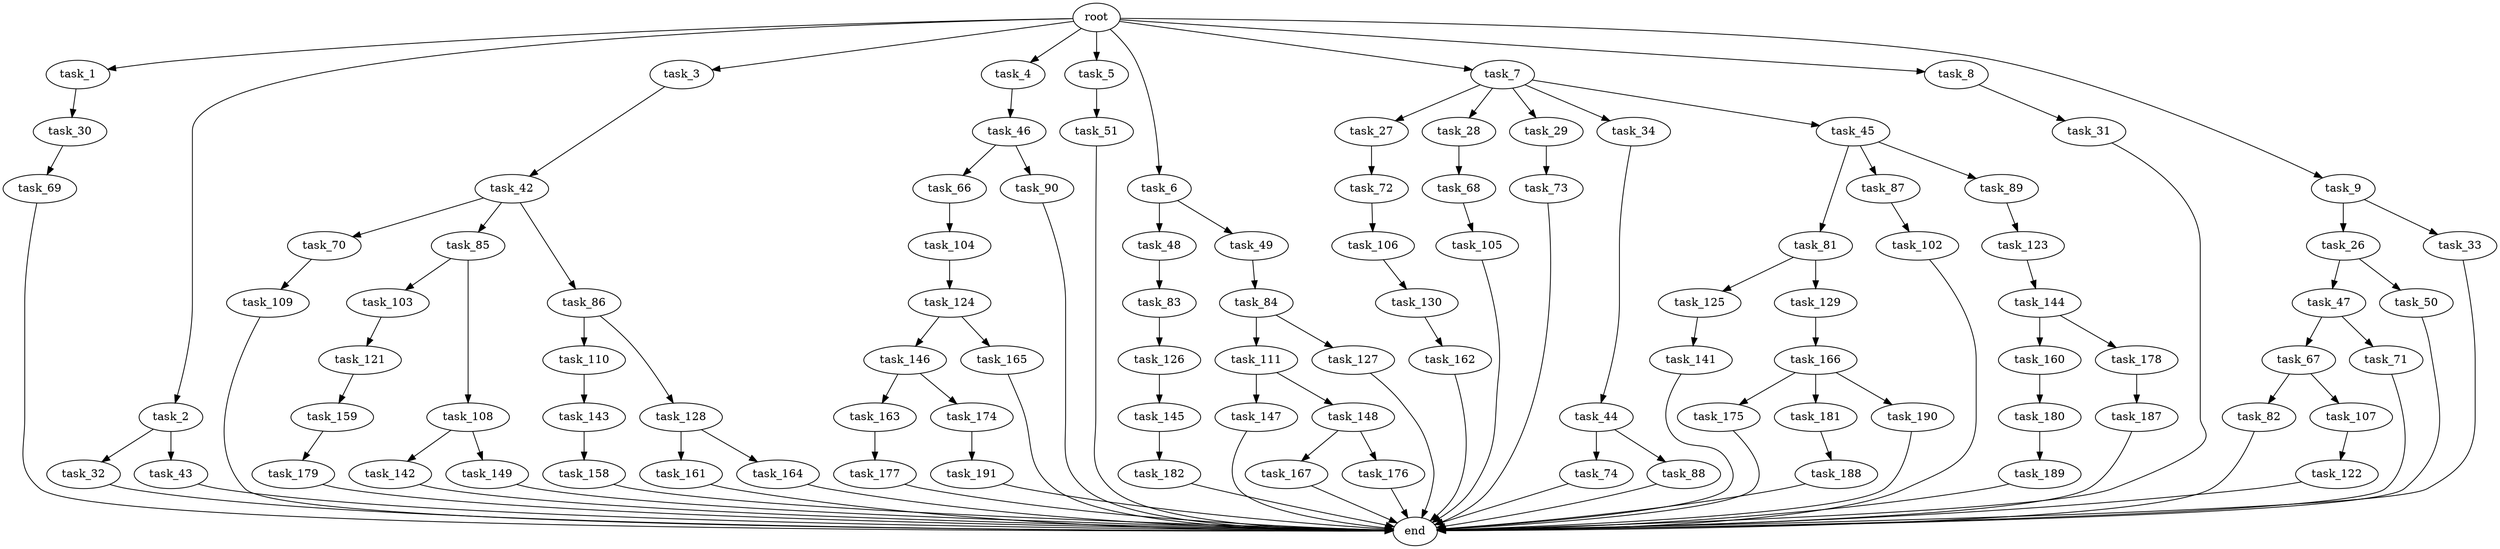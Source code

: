 digraph G {
  root [size="0.000000"];
  task_1 [size="102.400000"];
  task_2 [size="102.400000"];
  task_3 [size="102.400000"];
  task_4 [size="102.400000"];
  task_5 [size="102.400000"];
  task_6 [size="102.400000"];
  task_7 [size="102.400000"];
  task_8 [size="102.400000"];
  task_9 [size="102.400000"];
  task_26 [size="13743895347.200001"];
  task_27 [size="54975581388.800003"];
  task_28 [size="54975581388.800003"];
  task_29 [size="54975581388.800003"];
  task_30 [size="30923764531.200001"];
  task_31 [size="30923764531.200001"];
  task_32 [size="21474836480.000000"];
  task_33 [size="13743895347.200001"];
  task_34 [size="54975581388.800003"];
  task_42 [size="42090679500.800003"];
  task_43 [size="21474836480.000000"];
  task_44 [size="54975581388.800003"];
  task_45 [size="54975581388.800003"];
  task_46 [size="7730941132.800000"];
  task_47 [size="30923764531.200001"];
  task_48 [size="30923764531.200001"];
  task_49 [size="30923764531.200001"];
  task_50 [size="30923764531.200001"];
  task_51 [size="7730941132.800000"];
  task_66 [size="13743895347.200001"];
  task_67 [size="30923764531.200001"];
  task_68 [size="30923764531.200001"];
  task_69 [size="21474836480.000000"];
  task_70 [size="7730941132.800000"];
  task_71 [size="30923764531.200001"];
  task_72 [size="54975581388.800003"];
  task_73 [size="42090679500.800003"];
  task_74 [size="69578470195.199997"];
  task_81 [size="7730941132.800000"];
  task_82 [size="7730941132.800000"];
  task_83 [size="7730941132.800000"];
  task_84 [size="54975581388.800003"];
  task_85 [size="7730941132.800000"];
  task_86 [size="7730941132.800000"];
  task_87 [size="7730941132.800000"];
  task_88 [size="69578470195.199997"];
  task_89 [size="7730941132.800000"];
  task_90 [size="13743895347.200001"];
  task_102 [size="21474836480.000000"];
  task_103 [size="13743895347.200001"];
  task_104 [size="21474836480.000000"];
  task_105 [size="7730941132.800000"];
  task_106 [size="3435973836.800000"];
  task_107 [size="7730941132.800000"];
  task_108 [size="13743895347.200001"];
  task_109 [size="21474836480.000000"];
  task_110 [size="13743895347.200001"];
  task_111 [size="21474836480.000000"];
  task_121 [size="30923764531.200001"];
  task_122 [size="3435973836.800000"];
  task_123 [size="21474836480.000000"];
  task_124 [size="7730941132.800000"];
  task_125 [size="7730941132.800000"];
  task_126 [size="54975581388.800003"];
  task_127 [size="21474836480.000000"];
  task_128 [size="13743895347.200001"];
  task_129 [size="7730941132.800000"];
  task_130 [size="42090679500.800003"];
  task_141 [size="85899345920.000000"];
  task_142 [size="7730941132.800000"];
  task_143 [size="85899345920.000000"];
  task_144 [size="21474836480.000000"];
  task_145 [size="21474836480.000000"];
  task_146 [size="21474836480.000000"];
  task_147 [size="7730941132.800000"];
  task_148 [size="7730941132.800000"];
  task_149 [size="7730941132.800000"];
  task_158 [size="7730941132.800000"];
  task_159 [size="42090679500.800003"];
  task_160 [size="85899345920.000000"];
  task_161 [size="30923764531.200001"];
  task_162 [size="54975581388.800003"];
  task_163 [size="69578470195.199997"];
  task_164 [size="30923764531.200001"];
  task_165 [size="21474836480.000000"];
  task_166 [size="42090679500.800003"];
  task_167 [size="54975581388.800003"];
  task_174 [size="69578470195.199997"];
  task_175 [size="21474836480.000000"];
  task_176 [size="54975581388.800003"];
  task_177 [size="42090679500.800003"];
  task_178 [size="85899345920.000000"];
  task_179 [size="7730941132.800000"];
  task_180 [size="7730941132.800000"];
  task_181 [size="21474836480.000000"];
  task_182 [size="3435973836.800000"];
  task_187 [size="54975581388.800003"];
  task_188 [size="30923764531.200001"];
  task_189 [size="13743895347.200001"];
  task_190 [size="21474836480.000000"];
  task_191 [size="3435973836.800000"];
  end [size="0.000000"];

  root -> task_1 [size="1.000000"];
  root -> task_2 [size="1.000000"];
  root -> task_3 [size="1.000000"];
  root -> task_4 [size="1.000000"];
  root -> task_5 [size="1.000000"];
  root -> task_6 [size="1.000000"];
  root -> task_7 [size="1.000000"];
  root -> task_8 [size="1.000000"];
  root -> task_9 [size="1.000000"];
  task_1 -> task_30 [size="301989888.000000"];
  task_2 -> task_32 [size="209715200.000000"];
  task_2 -> task_43 [size="209715200.000000"];
  task_3 -> task_42 [size="411041792.000000"];
  task_4 -> task_46 [size="75497472.000000"];
  task_5 -> task_51 [size="75497472.000000"];
  task_6 -> task_48 [size="301989888.000000"];
  task_6 -> task_49 [size="301989888.000000"];
  task_7 -> task_27 [size="536870912.000000"];
  task_7 -> task_28 [size="536870912.000000"];
  task_7 -> task_29 [size="536870912.000000"];
  task_7 -> task_34 [size="536870912.000000"];
  task_7 -> task_45 [size="536870912.000000"];
  task_8 -> task_31 [size="301989888.000000"];
  task_9 -> task_26 [size="134217728.000000"];
  task_9 -> task_33 [size="134217728.000000"];
  task_26 -> task_47 [size="301989888.000000"];
  task_26 -> task_50 [size="301989888.000000"];
  task_27 -> task_72 [size="536870912.000000"];
  task_28 -> task_68 [size="301989888.000000"];
  task_29 -> task_73 [size="411041792.000000"];
  task_30 -> task_69 [size="209715200.000000"];
  task_31 -> end [size="1.000000"];
  task_32 -> end [size="1.000000"];
  task_33 -> end [size="1.000000"];
  task_34 -> task_44 [size="536870912.000000"];
  task_42 -> task_70 [size="75497472.000000"];
  task_42 -> task_85 [size="75497472.000000"];
  task_42 -> task_86 [size="75497472.000000"];
  task_43 -> end [size="1.000000"];
  task_44 -> task_74 [size="679477248.000000"];
  task_44 -> task_88 [size="679477248.000000"];
  task_45 -> task_81 [size="75497472.000000"];
  task_45 -> task_87 [size="75497472.000000"];
  task_45 -> task_89 [size="75497472.000000"];
  task_46 -> task_66 [size="134217728.000000"];
  task_46 -> task_90 [size="134217728.000000"];
  task_47 -> task_67 [size="301989888.000000"];
  task_47 -> task_71 [size="301989888.000000"];
  task_48 -> task_83 [size="75497472.000000"];
  task_49 -> task_84 [size="536870912.000000"];
  task_50 -> end [size="1.000000"];
  task_51 -> end [size="1.000000"];
  task_66 -> task_104 [size="209715200.000000"];
  task_67 -> task_82 [size="75497472.000000"];
  task_67 -> task_107 [size="75497472.000000"];
  task_68 -> task_105 [size="75497472.000000"];
  task_69 -> end [size="1.000000"];
  task_70 -> task_109 [size="209715200.000000"];
  task_71 -> end [size="1.000000"];
  task_72 -> task_106 [size="33554432.000000"];
  task_73 -> end [size="1.000000"];
  task_74 -> end [size="1.000000"];
  task_81 -> task_125 [size="75497472.000000"];
  task_81 -> task_129 [size="75497472.000000"];
  task_82 -> end [size="1.000000"];
  task_83 -> task_126 [size="536870912.000000"];
  task_84 -> task_111 [size="209715200.000000"];
  task_84 -> task_127 [size="209715200.000000"];
  task_85 -> task_103 [size="134217728.000000"];
  task_85 -> task_108 [size="134217728.000000"];
  task_86 -> task_110 [size="134217728.000000"];
  task_86 -> task_128 [size="134217728.000000"];
  task_87 -> task_102 [size="209715200.000000"];
  task_88 -> end [size="1.000000"];
  task_89 -> task_123 [size="209715200.000000"];
  task_90 -> end [size="1.000000"];
  task_102 -> end [size="1.000000"];
  task_103 -> task_121 [size="301989888.000000"];
  task_104 -> task_124 [size="75497472.000000"];
  task_105 -> end [size="1.000000"];
  task_106 -> task_130 [size="411041792.000000"];
  task_107 -> task_122 [size="33554432.000000"];
  task_108 -> task_142 [size="75497472.000000"];
  task_108 -> task_149 [size="75497472.000000"];
  task_109 -> end [size="1.000000"];
  task_110 -> task_143 [size="838860800.000000"];
  task_111 -> task_147 [size="75497472.000000"];
  task_111 -> task_148 [size="75497472.000000"];
  task_121 -> task_159 [size="411041792.000000"];
  task_122 -> end [size="1.000000"];
  task_123 -> task_144 [size="209715200.000000"];
  task_124 -> task_146 [size="209715200.000000"];
  task_124 -> task_165 [size="209715200.000000"];
  task_125 -> task_141 [size="838860800.000000"];
  task_126 -> task_145 [size="209715200.000000"];
  task_127 -> end [size="1.000000"];
  task_128 -> task_161 [size="301989888.000000"];
  task_128 -> task_164 [size="301989888.000000"];
  task_129 -> task_166 [size="411041792.000000"];
  task_130 -> task_162 [size="536870912.000000"];
  task_141 -> end [size="1.000000"];
  task_142 -> end [size="1.000000"];
  task_143 -> task_158 [size="75497472.000000"];
  task_144 -> task_160 [size="838860800.000000"];
  task_144 -> task_178 [size="838860800.000000"];
  task_145 -> task_182 [size="33554432.000000"];
  task_146 -> task_163 [size="679477248.000000"];
  task_146 -> task_174 [size="679477248.000000"];
  task_147 -> end [size="1.000000"];
  task_148 -> task_167 [size="536870912.000000"];
  task_148 -> task_176 [size="536870912.000000"];
  task_149 -> end [size="1.000000"];
  task_158 -> end [size="1.000000"];
  task_159 -> task_179 [size="75497472.000000"];
  task_160 -> task_180 [size="75497472.000000"];
  task_161 -> end [size="1.000000"];
  task_162 -> end [size="1.000000"];
  task_163 -> task_177 [size="411041792.000000"];
  task_164 -> end [size="1.000000"];
  task_165 -> end [size="1.000000"];
  task_166 -> task_175 [size="209715200.000000"];
  task_166 -> task_181 [size="209715200.000000"];
  task_166 -> task_190 [size="209715200.000000"];
  task_167 -> end [size="1.000000"];
  task_174 -> task_191 [size="33554432.000000"];
  task_175 -> end [size="1.000000"];
  task_176 -> end [size="1.000000"];
  task_177 -> end [size="1.000000"];
  task_178 -> task_187 [size="536870912.000000"];
  task_179 -> end [size="1.000000"];
  task_180 -> task_189 [size="134217728.000000"];
  task_181 -> task_188 [size="301989888.000000"];
  task_182 -> end [size="1.000000"];
  task_187 -> end [size="1.000000"];
  task_188 -> end [size="1.000000"];
  task_189 -> end [size="1.000000"];
  task_190 -> end [size="1.000000"];
  task_191 -> end [size="1.000000"];
}
